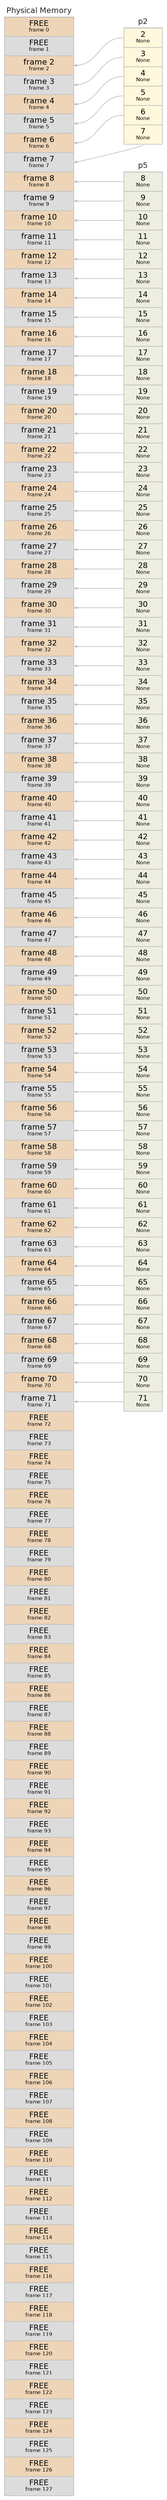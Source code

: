 digraph "memsim/graphs/paged4.json" {
	graph [fontname=x rankdir=RL ranksep=1.0]
	node [fontname=Helvetica fontsize=10 height=0.2 margin="0.04 0.04" shape=none width=0.4]
	edge [arrowsize=0.4]
	p2:0 -> physmem:2 [color=grey]
	p2:1 -> physmem:3 [color=grey]
	p2:2 -> physmem:4 [color=grey]
	p2:3 -> physmem:5 [color=grey]
	p2:4 -> physmem:6 [color=grey]
	p2:5 -> physmem:7 [color=grey]
	p5:0 -> physmem:8 [color=grey]
	p5:1 -> physmem:9 [color=grey]
	p5:2 -> physmem:10 [color=grey]
	p5:3 -> physmem:11 [color=grey]
	p5:4 -> physmem:12 [color=grey]
	p5:5 -> physmem:13 [color=grey]
	p5:6 -> physmem:14 [color=grey]
	p5:7 -> physmem:15 [color=grey]
	p5:8 -> physmem:16 [color=grey]
	p5:9 -> physmem:17 [color=grey]
	p5:10 -> physmem:18 [color=grey]
	p5:11 -> physmem:19 [color=grey]
	p5:12 -> physmem:20 [color=grey]
	p5:13 -> physmem:21 [color=grey]
	p5:14 -> physmem:22 [color=grey]
	p5:15 -> physmem:23 [color=grey]
	p5:16 -> physmem:24 [color=grey]
	p5:17 -> physmem:25 [color=grey]
	p5:18 -> physmem:26 [color=grey]
	p5:19 -> physmem:27 [color=grey]
	p5:20 -> physmem:28 [color=grey]
	p5:21 -> physmem:29 [color=grey]
	p5:22 -> physmem:30 [color=grey]
	p5:23 -> physmem:31 [color=grey]
	p5:24 -> physmem:32 [color=grey]
	p5:25 -> physmem:33 [color=grey]
	p5:26 -> physmem:34 [color=grey]
	p5:27 -> physmem:35 [color=grey]
	p5:28 -> physmem:36 [color=grey]
	p5:29 -> physmem:37 [color=grey]
	p5:30 -> physmem:38 [color=grey]
	p5:31 -> physmem:39 [color=grey]
	p5:32 -> physmem:40 [color=grey]
	p5:33 -> physmem:41 [color=grey]
	p5:34 -> physmem:42 [color=grey]
	p5:35 -> physmem:43 [color=grey]
	p5:36 -> physmem:44 [color=grey]
	p5:37 -> physmem:45 [color=grey]
	p5:38 -> physmem:46 [color=grey]
	p5:39 -> physmem:47 [color=grey]
	p5:40 -> physmem:48 [color=grey]
	p5:41 -> physmem:49 [color=grey]
	p5:42 -> physmem:50 [color=grey]
	p5:43 -> physmem:51 [color=grey]
	p5:44 -> physmem:52 [color=grey]
	p5:45 -> physmem:53 [color=grey]
	p5:46 -> physmem:54 [color=grey]
	p5:47 -> physmem:55 [color=grey]
	p5:48 -> physmem:56 [color=grey]
	p5:49 -> physmem:57 [color=grey]
	p5:50 -> physmem:58 [color=grey]
	p5:51 -> physmem:59 [color=grey]
	p5:52 -> physmem:60 [color=grey]
	p5:53 -> physmem:61 [color=grey]
	p5:54 -> physmem:62 [color=grey]
	p5:55 -> physmem:63 [color=grey]
	p5:56 -> physmem:64 [color=grey]
	p5:57 -> physmem:65 [color=grey]
	p5:58 -> physmem:66 [color=grey]
	p5:59 -> physmem:67 [color=grey]
	p5:60 -> physmem:68 [color=grey]
	p5:61 -> physmem:69 [color=grey]
	p5:62 -> physmem:70 [color=grey]
	p5:63 -> physmem:71 [color=grey]
	subgraph left {
		physmem [label=<<table border="0.1" cellborder="1" cellspacing="0"><TR><TD sides="b"><font face="helvetica" color="grey15" point-size="12">Physical Memory</font></TD></TR><tr><td align="text" color="grey" bgcolor="bisque2" height="30" width="60" port="0"><font point-size="12">FREE</font><br></br><font point-size="8">frame 0</font></td></tr><tr><td align="text" color="grey" bgcolor="gainsboro" height="30" width="60" port="1"><font point-size="12">FREE</font><br></br><font point-size="8">frame 1</font></td></tr><tr><td align="text" color="grey" bgcolor="bisque2" height="30" width="60" port="2"><font point-size="12">frame 2</font><br></br><font point-size="8">frame 2</font></td></tr><tr><td align="text" color="grey" bgcolor="gainsboro" height="30" width="60" port="3"><font point-size="12">frame 3</font><br></br><font point-size="8">frame 3</font></td></tr><tr><td align="text" color="grey" bgcolor="bisque2" height="30" width="60" port="4"><font point-size="12">frame 4</font><br></br><font point-size="8">frame 4</font></td></tr><tr><td align="text" color="grey" bgcolor="gainsboro" height="30" width="60" port="5"><font point-size="12">frame 5</font><br></br><font point-size="8">frame 5</font></td></tr><tr><td align="text" color="grey" bgcolor="bisque2" height="30" width="60" port="6"><font point-size="12">frame 6</font><br></br><font point-size="8">frame 6</font></td></tr><tr><td align="text" color="grey" bgcolor="gainsboro" height="30" width="60" port="7"><font point-size="12">frame 7</font><br></br><font point-size="8">frame 7</font></td></tr><tr><td align="text" color="grey" bgcolor="bisque2" height="30" width="60" port="8"><font point-size="12">frame 8</font><br></br><font point-size="8">frame 8</font></td></tr><tr><td align="text" color="grey" bgcolor="gainsboro" height="30" width="60" port="9"><font point-size="12">frame 9</font><br></br><font point-size="8">frame 9</font></td></tr><tr><td align="text" color="grey" bgcolor="bisque2" height="30" width="60" port="10"><font point-size="12">frame 10</font><br></br><font point-size="8">frame 10</font></td></tr><tr><td align="text" color="grey" bgcolor="gainsboro" height="30" width="60" port="11"><font point-size="12">frame 11</font><br></br><font point-size="8">frame 11</font></td></tr><tr><td align="text" color="grey" bgcolor="bisque2" height="30" width="60" port="12"><font point-size="12">frame 12</font><br></br><font point-size="8">frame 12</font></td></tr><tr><td align="text" color="grey" bgcolor="gainsboro" height="30" width="60" port="13"><font point-size="12">frame 13</font><br></br><font point-size="8">frame 13</font></td></tr><tr><td align="text" color="grey" bgcolor="bisque2" height="30" width="60" port="14"><font point-size="12">frame 14</font><br></br><font point-size="8">frame 14</font></td></tr><tr><td align="text" color="grey" bgcolor="gainsboro" height="30" width="60" port="15"><font point-size="12">frame 15</font><br></br><font point-size="8">frame 15</font></td></tr><tr><td align="text" color="grey" bgcolor="bisque2" height="30" width="60" port="16"><font point-size="12">frame 16</font><br></br><font point-size="8">frame 16</font></td></tr><tr><td align="text" color="grey" bgcolor="gainsboro" height="30" width="60" port="17"><font point-size="12">frame 17</font><br></br><font point-size="8">frame 17</font></td></tr><tr><td align="text" color="grey" bgcolor="bisque2" height="30" width="60" port="18"><font point-size="12">frame 18</font><br></br><font point-size="8">frame 18</font></td></tr><tr><td align="text" color="grey" bgcolor="gainsboro" height="30" width="60" port="19"><font point-size="12">frame 19</font><br></br><font point-size="8">frame 19</font></td></tr><tr><td align="text" color="grey" bgcolor="bisque2" height="30" width="60" port="20"><font point-size="12">frame 20</font><br></br><font point-size="8">frame 20</font></td></tr><tr><td align="text" color="grey" bgcolor="gainsboro" height="30" width="60" port="21"><font point-size="12">frame 21</font><br></br><font point-size="8">frame 21</font></td></tr><tr><td align="text" color="grey" bgcolor="bisque2" height="30" width="60" port="22"><font point-size="12">frame 22</font><br></br><font point-size="8">frame 22</font></td></tr><tr><td align="text" color="grey" bgcolor="gainsboro" height="30" width="60" port="23"><font point-size="12">frame 23</font><br></br><font point-size="8">frame 23</font></td></tr><tr><td align="text" color="grey" bgcolor="bisque2" height="30" width="60" port="24"><font point-size="12">frame 24</font><br></br><font point-size="8">frame 24</font></td></tr><tr><td align="text" color="grey" bgcolor="gainsboro" height="30" width="60" port="25"><font point-size="12">frame 25</font><br></br><font point-size="8">frame 25</font></td></tr><tr><td align="text" color="grey" bgcolor="bisque2" height="30" width="60" port="26"><font point-size="12">frame 26</font><br></br><font point-size="8">frame 26</font></td></tr><tr><td align="text" color="grey" bgcolor="gainsboro" height="30" width="60" port="27"><font point-size="12">frame 27</font><br></br><font point-size="8">frame 27</font></td></tr><tr><td align="text" color="grey" bgcolor="bisque2" height="30" width="60" port="28"><font point-size="12">frame 28</font><br></br><font point-size="8">frame 28</font></td></tr><tr><td align="text" color="grey" bgcolor="gainsboro" height="30" width="60" port="29"><font point-size="12">frame 29</font><br></br><font point-size="8">frame 29</font></td></tr><tr><td align="text" color="grey" bgcolor="bisque2" height="30" width="60" port="30"><font point-size="12">frame 30</font><br></br><font point-size="8">frame 30</font></td></tr><tr><td align="text" color="grey" bgcolor="gainsboro" height="30" width="60" port="31"><font point-size="12">frame 31</font><br></br><font point-size="8">frame 31</font></td></tr><tr><td align="text" color="grey" bgcolor="bisque2" height="30" width="60" port="32"><font point-size="12">frame 32</font><br></br><font point-size="8">frame 32</font></td></tr><tr><td align="text" color="grey" bgcolor="gainsboro" height="30" width="60" port="33"><font point-size="12">frame 33</font><br></br><font point-size="8">frame 33</font></td></tr><tr><td align="text" color="grey" bgcolor="bisque2" height="30" width="60" port="34"><font point-size="12">frame 34</font><br></br><font point-size="8">frame 34</font></td></tr><tr><td align="text" color="grey" bgcolor="gainsboro" height="30" width="60" port="35"><font point-size="12">frame 35</font><br></br><font point-size="8">frame 35</font></td></tr><tr><td align="text" color="grey" bgcolor="bisque2" height="30" width="60" port="36"><font point-size="12">frame 36</font><br></br><font point-size="8">frame 36</font></td></tr><tr><td align="text" color="grey" bgcolor="gainsboro" height="30" width="60" port="37"><font point-size="12">frame 37</font><br></br><font point-size="8">frame 37</font></td></tr><tr><td align="text" color="grey" bgcolor="bisque2" height="30" width="60" port="38"><font point-size="12">frame 38</font><br></br><font point-size="8">frame 38</font></td></tr><tr><td align="text" color="grey" bgcolor="gainsboro" height="30" width="60" port="39"><font point-size="12">frame 39</font><br></br><font point-size="8">frame 39</font></td></tr><tr><td align="text" color="grey" bgcolor="bisque2" height="30" width="60" port="40"><font point-size="12">frame 40</font><br></br><font point-size="8">frame 40</font></td></tr><tr><td align="text" color="grey" bgcolor="gainsboro" height="30" width="60" port="41"><font point-size="12">frame 41</font><br></br><font point-size="8">frame 41</font></td></tr><tr><td align="text" color="grey" bgcolor="bisque2" height="30" width="60" port="42"><font point-size="12">frame 42</font><br></br><font point-size="8">frame 42</font></td></tr><tr><td align="text" color="grey" bgcolor="gainsboro" height="30" width="60" port="43"><font point-size="12">frame 43</font><br></br><font point-size="8">frame 43</font></td></tr><tr><td align="text" color="grey" bgcolor="bisque2" height="30" width="60" port="44"><font point-size="12">frame 44</font><br></br><font point-size="8">frame 44</font></td></tr><tr><td align="text" color="grey" bgcolor="gainsboro" height="30" width="60" port="45"><font point-size="12">frame 45</font><br></br><font point-size="8">frame 45</font></td></tr><tr><td align="text" color="grey" bgcolor="bisque2" height="30" width="60" port="46"><font point-size="12">frame 46</font><br></br><font point-size="8">frame 46</font></td></tr><tr><td align="text" color="grey" bgcolor="gainsboro" height="30" width="60" port="47"><font point-size="12">frame 47</font><br></br><font point-size="8">frame 47</font></td></tr><tr><td align="text" color="grey" bgcolor="bisque2" height="30" width="60" port="48"><font point-size="12">frame 48</font><br></br><font point-size="8">frame 48</font></td></tr><tr><td align="text" color="grey" bgcolor="gainsboro" height="30" width="60" port="49"><font point-size="12">frame 49</font><br></br><font point-size="8">frame 49</font></td></tr><tr><td align="text" color="grey" bgcolor="bisque2" height="30" width="60" port="50"><font point-size="12">frame 50</font><br></br><font point-size="8">frame 50</font></td></tr><tr><td align="text" color="grey" bgcolor="gainsboro" height="30" width="60" port="51"><font point-size="12">frame 51</font><br></br><font point-size="8">frame 51</font></td></tr><tr><td align="text" color="grey" bgcolor="bisque2" height="30" width="60" port="52"><font point-size="12">frame 52</font><br></br><font point-size="8">frame 52</font></td></tr><tr><td align="text" color="grey" bgcolor="gainsboro" height="30" width="60" port="53"><font point-size="12">frame 53</font><br></br><font point-size="8">frame 53</font></td></tr><tr><td align="text" color="grey" bgcolor="bisque2" height="30" width="60" port="54"><font point-size="12">frame 54</font><br></br><font point-size="8">frame 54</font></td></tr><tr><td align="text" color="grey" bgcolor="gainsboro" height="30" width="60" port="55"><font point-size="12">frame 55</font><br></br><font point-size="8">frame 55</font></td></tr><tr><td align="text" color="grey" bgcolor="bisque2" height="30" width="60" port="56"><font point-size="12">frame 56</font><br></br><font point-size="8">frame 56</font></td></tr><tr><td align="text" color="grey" bgcolor="gainsboro" height="30" width="60" port="57"><font point-size="12">frame 57</font><br></br><font point-size="8">frame 57</font></td></tr><tr><td align="text" color="grey" bgcolor="bisque2" height="30" width="60" port="58"><font point-size="12">frame 58</font><br></br><font point-size="8">frame 58</font></td></tr><tr><td align="text" color="grey" bgcolor="gainsboro" height="30" width="60" port="59"><font point-size="12">frame 59</font><br></br><font point-size="8">frame 59</font></td></tr><tr><td align="text" color="grey" bgcolor="bisque2" height="30" width="60" port="60"><font point-size="12">frame 60</font><br></br><font point-size="8">frame 60</font></td></tr><tr><td align="text" color="grey" bgcolor="gainsboro" height="30" width="60" port="61"><font point-size="12">frame 61</font><br></br><font point-size="8">frame 61</font></td></tr><tr><td align="text" color="grey" bgcolor="bisque2" height="30" width="60" port="62"><font point-size="12">frame 62</font><br></br><font point-size="8">frame 62</font></td></tr><tr><td align="text" color="grey" bgcolor="gainsboro" height="30" width="60" port="63"><font point-size="12">frame 63</font><br></br><font point-size="8">frame 63</font></td></tr><tr><td align="text" color="grey" bgcolor="bisque2" height="30" width="60" port="64"><font point-size="12">frame 64</font><br></br><font point-size="8">frame 64</font></td></tr><tr><td align="text" color="grey" bgcolor="gainsboro" height="30" width="60" port="65"><font point-size="12">frame 65</font><br></br><font point-size="8">frame 65</font></td></tr><tr><td align="text" color="grey" bgcolor="bisque2" height="30" width="60" port="66"><font point-size="12">frame 66</font><br></br><font point-size="8">frame 66</font></td></tr><tr><td align="text" color="grey" bgcolor="gainsboro" height="30" width="60" port="67"><font point-size="12">frame 67</font><br></br><font point-size="8">frame 67</font></td></tr><tr><td align="text" color="grey" bgcolor="bisque2" height="30" width="60" port="68"><font point-size="12">frame 68</font><br></br><font point-size="8">frame 68</font></td></tr><tr><td align="text" color="grey" bgcolor="gainsboro" height="30" width="60" port="69"><font point-size="12">frame 69</font><br></br><font point-size="8">frame 69</font></td></tr><tr><td align="text" color="grey" bgcolor="bisque2" height="30" width="60" port="70"><font point-size="12">frame 70</font><br></br><font point-size="8">frame 70</font></td></tr><tr><td align="text" color="grey" bgcolor="gainsboro" height="30" width="60" port="71"><font point-size="12">frame 71</font><br></br><font point-size="8">frame 71</font></td></tr><tr><td align="text" color="grey" bgcolor="bisque2" height="30" width="60" port="72"><font point-size="12">FREE</font><br></br><font point-size="8">frame 72</font></td></tr><tr><td align="text" color="grey" bgcolor="gainsboro" height="30" width="60" port="73"><font point-size="12">FREE</font><br></br><font point-size="8">frame 73</font></td></tr><tr><td align="text" color="grey" bgcolor="bisque2" height="30" width="60" port="74"><font point-size="12">FREE</font><br></br><font point-size="8">frame 74</font></td></tr><tr><td align="text" color="grey" bgcolor="gainsboro" height="30" width="60" port="75"><font point-size="12">FREE</font><br></br><font point-size="8">frame 75</font></td></tr><tr><td align="text" color="grey" bgcolor="bisque2" height="30" width="60" port="76"><font point-size="12">FREE</font><br></br><font point-size="8">frame 76</font></td></tr><tr><td align="text" color="grey" bgcolor="gainsboro" height="30" width="60" port="77"><font point-size="12">FREE</font><br></br><font point-size="8">frame 77</font></td></tr><tr><td align="text" color="grey" bgcolor="bisque2" height="30" width="60" port="78"><font point-size="12">FREE</font><br></br><font point-size="8">frame 78</font></td></tr><tr><td align="text" color="grey" bgcolor="gainsboro" height="30" width="60" port="79"><font point-size="12">FREE</font><br></br><font point-size="8">frame 79</font></td></tr><tr><td align="text" color="grey" bgcolor="bisque2" height="30" width="60" port="80"><font point-size="12">FREE</font><br></br><font point-size="8">frame 80</font></td></tr><tr><td align="text" color="grey" bgcolor="gainsboro" height="30" width="60" port="81"><font point-size="12">FREE</font><br></br><font point-size="8">frame 81</font></td></tr><tr><td align="text" color="grey" bgcolor="bisque2" height="30" width="60" port="82"><font point-size="12">FREE</font><br></br><font point-size="8">frame 82</font></td></tr><tr><td align="text" color="grey" bgcolor="gainsboro" height="30" width="60" port="83"><font point-size="12">FREE</font><br></br><font point-size="8">frame 83</font></td></tr><tr><td align="text" color="grey" bgcolor="bisque2" height="30" width="60" port="84"><font point-size="12">FREE</font><br></br><font point-size="8">frame 84</font></td></tr><tr><td align="text" color="grey" bgcolor="gainsboro" height="30" width="60" port="85"><font point-size="12">FREE</font><br></br><font point-size="8">frame 85</font></td></tr><tr><td align="text" color="grey" bgcolor="bisque2" height="30" width="60" port="86"><font point-size="12">FREE</font><br></br><font point-size="8">frame 86</font></td></tr><tr><td align="text" color="grey" bgcolor="gainsboro" height="30" width="60" port="87"><font point-size="12">FREE</font><br></br><font point-size="8">frame 87</font></td></tr><tr><td align="text" color="grey" bgcolor="bisque2" height="30" width="60" port="88"><font point-size="12">FREE</font><br></br><font point-size="8">frame 88</font></td></tr><tr><td align="text" color="grey" bgcolor="gainsboro" height="30" width="60" port="89"><font point-size="12">FREE</font><br></br><font point-size="8">frame 89</font></td></tr><tr><td align="text" color="grey" bgcolor="bisque2" height="30" width="60" port="90"><font point-size="12">FREE</font><br></br><font point-size="8">frame 90</font></td></tr><tr><td align="text" color="grey" bgcolor="gainsboro" height="30" width="60" port="91"><font point-size="12">FREE</font><br></br><font point-size="8">frame 91</font></td></tr><tr><td align="text" color="grey" bgcolor="bisque2" height="30" width="60" port="92"><font point-size="12">FREE</font><br></br><font point-size="8">frame 92</font></td></tr><tr><td align="text" color="grey" bgcolor="gainsboro" height="30" width="60" port="93"><font point-size="12">FREE</font><br></br><font point-size="8">frame 93</font></td></tr><tr><td align="text" color="grey" bgcolor="bisque2" height="30" width="60" port="94"><font point-size="12">FREE</font><br></br><font point-size="8">frame 94</font></td></tr><tr><td align="text" color="grey" bgcolor="gainsboro" height="30" width="60" port="95"><font point-size="12">FREE</font><br></br><font point-size="8">frame 95</font></td></tr><tr><td align="text" color="grey" bgcolor="bisque2" height="30" width="60" port="96"><font point-size="12">FREE</font><br></br><font point-size="8">frame 96</font></td></tr><tr><td align="text" color="grey" bgcolor="gainsboro" height="30" width="60" port="97"><font point-size="12">FREE</font><br></br><font point-size="8">frame 97</font></td></tr><tr><td align="text" color="grey" bgcolor="bisque2" height="30" width="60" port="98"><font point-size="12">FREE</font><br></br><font point-size="8">frame 98</font></td></tr><tr><td align="text" color="grey" bgcolor="gainsboro" height="30" width="60" port="99"><font point-size="12">FREE</font><br></br><font point-size="8">frame 99</font></td></tr><tr><td align="text" color="grey" bgcolor="bisque2" height="30" width="60" port="100"><font point-size="12">FREE</font><br></br><font point-size="8">frame 100</font></td></tr><tr><td align="text" color="grey" bgcolor="gainsboro" height="30" width="60" port="101"><font point-size="12">FREE</font><br></br><font point-size="8">frame 101</font></td></tr><tr><td align="text" color="grey" bgcolor="bisque2" height="30" width="60" port="102"><font point-size="12">FREE</font><br></br><font point-size="8">frame 102</font></td></tr><tr><td align="text" color="grey" bgcolor="gainsboro" height="30" width="60" port="103"><font point-size="12">FREE</font><br></br><font point-size="8">frame 103</font></td></tr><tr><td align="text" color="grey" bgcolor="bisque2" height="30" width="60" port="104"><font point-size="12">FREE</font><br></br><font point-size="8">frame 104</font></td></tr><tr><td align="text" color="grey" bgcolor="gainsboro" height="30" width="60" port="105"><font point-size="12">FREE</font><br></br><font point-size="8">frame 105</font></td></tr><tr><td align="text" color="grey" bgcolor="bisque2" height="30" width="60" port="106"><font point-size="12">FREE</font><br></br><font point-size="8">frame 106</font></td></tr><tr><td align="text" color="grey" bgcolor="gainsboro" height="30" width="60" port="107"><font point-size="12">FREE</font><br></br><font point-size="8">frame 107</font></td></tr><tr><td align="text" color="grey" bgcolor="bisque2" height="30" width="60" port="108"><font point-size="12">FREE</font><br></br><font point-size="8">frame 108</font></td></tr><tr><td align="text" color="grey" bgcolor="gainsboro" height="30" width="60" port="109"><font point-size="12">FREE</font><br></br><font point-size="8">frame 109</font></td></tr><tr><td align="text" color="grey" bgcolor="bisque2" height="30" width="60" port="110"><font point-size="12">FREE</font><br></br><font point-size="8">frame 110</font></td></tr><tr><td align="text" color="grey" bgcolor="gainsboro" height="30" width="60" port="111"><font point-size="12">FREE</font><br></br><font point-size="8">frame 111</font></td></tr><tr><td align="text" color="grey" bgcolor="bisque2" height="30" width="60" port="112"><font point-size="12">FREE</font><br></br><font point-size="8">frame 112</font></td></tr><tr><td align="text" color="grey" bgcolor="gainsboro" height="30" width="60" port="113"><font point-size="12">FREE</font><br></br><font point-size="8">frame 113</font></td></tr><tr><td align="text" color="grey" bgcolor="bisque2" height="30" width="60" port="114"><font point-size="12">FREE</font><br></br><font point-size="8">frame 114</font></td></tr><tr><td align="text" color="grey" bgcolor="gainsboro" height="30" width="60" port="115"><font point-size="12">FREE</font><br></br><font point-size="8">frame 115</font></td></tr><tr><td align="text" color="grey" bgcolor="bisque2" height="30" width="60" port="116"><font point-size="12">FREE</font><br></br><font point-size="8">frame 116</font></td></tr><tr><td align="text" color="grey" bgcolor="gainsboro" height="30" width="60" port="117"><font point-size="12">FREE</font><br></br><font point-size="8">frame 117</font></td></tr><tr><td align="text" color="grey" bgcolor="bisque2" height="30" width="60" port="118"><font point-size="12">FREE</font><br></br><font point-size="8">frame 118</font></td></tr><tr><td align="text" color="grey" bgcolor="gainsboro" height="30" width="60" port="119"><font point-size="12">FREE</font><br></br><font point-size="8">frame 119</font></td></tr><tr><td align="text" color="grey" bgcolor="bisque2" height="30" width="60" port="120"><font point-size="12">FREE</font><br></br><font point-size="8">frame 120</font></td></tr><tr><td align="text" color="grey" bgcolor="gainsboro" height="30" width="60" port="121"><font point-size="12">FREE</font><br></br><font point-size="8">frame 121</font></td></tr><tr><td align="text" color="grey" bgcolor="bisque2" height="30" width="60" port="122"><font point-size="12">FREE</font><br></br><font point-size="8">frame 122</font></td></tr><tr><td align="text" color="grey" bgcolor="gainsboro" height="30" width="60" port="123"><font point-size="12">FREE</font><br></br><font point-size="8">frame 123</font></td></tr><tr><td align="text" color="grey" bgcolor="bisque2" height="30" width="60" port="124"><font point-size="12">FREE</font><br></br><font point-size="8">frame 124</font></td></tr><tr><td align="text" color="grey" bgcolor="gainsboro" height="30" width="60" port="125"><font point-size="12">FREE</font><br></br><font point-size="8">frame 125</font></td></tr><tr><td align="text" color="grey" bgcolor="bisque2" height="30" width="60" port="126"><font point-size="12">FREE</font><br></br><font point-size="8">frame 126</font></td></tr><tr><td align="text" color="grey" bgcolor="gainsboro" height="30" width="60" port="127"><font point-size="12">FREE</font><br></br><font point-size="8">frame 127</font></td></tr></table>>]
		rank=sink
	}
	subgraph right {
		p2 [label=<<table border="0.1" cellborder="1" cellspacing="0"><TR><TD sides="b"><font face="helvetica" color="grey15" point-size="12">p2</font></TD></TR><tr><td align="text" color="grey" bgcolor="cornsilk" height="30" width="60" port="0"><font point-size="12">2</font><br></br><font point-size="8">None</font></td></tr><tr><td align="text" color="grey" bgcolor="cornsilk" height="30" width="60" port="1"><font point-size="12">3</font><br></br><font point-size="8">None</font></td></tr><tr><td align="text" color="grey" bgcolor="cornsilk" height="30" width="60" port="2"><font point-size="12">4</font><br></br><font point-size="8">None</font></td></tr><tr><td align="text" color="grey" bgcolor="cornsilk" height="30" width="60" port="3"><font point-size="12">5</font><br></br><font point-size="8">None</font></td></tr><tr><td align="text" color="grey" bgcolor="cornsilk" height="30" width="60" port="4"><font point-size="12">6</font><br></br><font point-size="8">None</font></td></tr><tr><td align="text" color="grey" bgcolor="cornsilk" height="30" width="60" port="5"><font point-size="12">7</font><br></br><font point-size="8">None</font></td></tr></table>>]
		p5 [label=<<table border="0.1" cellborder="1" cellspacing="0"><TR><TD sides="b"><font face="helvetica" color="grey15" point-size="12">p5</font></TD></TR><tr><td align="text" color="grey" bgcolor="ivory2" height="30" width="60" port="0"><font point-size="12">8</font><br></br><font point-size="8">None</font></td></tr><tr><td align="text" color="grey" bgcolor="ivory2" height="30" width="60" port="1"><font point-size="12">9</font><br></br><font point-size="8">None</font></td></tr><tr><td align="text" color="grey" bgcolor="ivory2" height="30" width="60" port="2"><font point-size="12">10</font><br></br><font point-size="8">None</font></td></tr><tr><td align="text" color="grey" bgcolor="ivory2" height="30" width="60" port="3"><font point-size="12">11</font><br></br><font point-size="8">None</font></td></tr><tr><td align="text" color="grey" bgcolor="ivory2" height="30" width="60" port="4"><font point-size="12">12</font><br></br><font point-size="8">None</font></td></tr><tr><td align="text" color="grey" bgcolor="ivory2" height="30" width="60" port="5"><font point-size="12">13</font><br></br><font point-size="8">None</font></td></tr><tr><td align="text" color="grey" bgcolor="ivory2" height="30" width="60" port="6"><font point-size="12">14</font><br></br><font point-size="8">None</font></td></tr><tr><td align="text" color="grey" bgcolor="ivory2" height="30" width="60" port="7"><font point-size="12">15</font><br></br><font point-size="8">None</font></td></tr><tr><td align="text" color="grey" bgcolor="ivory2" height="30" width="60" port="8"><font point-size="12">16</font><br></br><font point-size="8">None</font></td></tr><tr><td align="text" color="grey" bgcolor="ivory2" height="30" width="60" port="9"><font point-size="12">17</font><br></br><font point-size="8">None</font></td></tr><tr><td align="text" color="grey" bgcolor="ivory2" height="30" width="60" port="10"><font point-size="12">18</font><br></br><font point-size="8">None</font></td></tr><tr><td align="text" color="grey" bgcolor="ivory2" height="30" width="60" port="11"><font point-size="12">19</font><br></br><font point-size="8">None</font></td></tr><tr><td align="text" color="grey" bgcolor="ivory2" height="30" width="60" port="12"><font point-size="12">20</font><br></br><font point-size="8">None</font></td></tr><tr><td align="text" color="grey" bgcolor="ivory2" height="30" width="60" port="13"><font point-size="12">21</font><br></br><font point-size="8">None</font></td></tr><tr><td align="text" color="grey" bgcolor="ivory2" height="30" width="60" port="14"><font point-size="12">22</font><br></br><font point-size="8">None</font></td></tr><tr><td align="text" color="grey" bgcolor="ivory2" height="30" width="60" port="15"><font point-size="12">23</font><br></br><font point-size="8">None</font></td></tr><tr><td align="text" color="grey" bgcolor="ivory2" height="30" width="60" port="16"><font point-size="12">24</font><br></br><font point-size="8">None</font></td></tr><tr><td align="text" color="grey" bgcolor="ivory2" height="30" width="60" port="17"><font point-size="12">25</font><br></br><font point-size="8">None</font></td></tr><tr><td align="text" color="grey" bgcolor="ivory2" height="30" width="60" port="18"><font point-size="12">26</font><br></br><font point-size="8">None</font></td></tr><tr><td align="text" color="grey" bgcolor="ivory2" height="30" width="60" port="19"><font point-size="12">27</font><br></br><font point-size="8">None</font></td></tr><tr><td align="text" color="grey" bgcolor="ivory2" height="30" width="60" port="20"><font point-size="12">28</font><br></br><font point-size="8">None</font></td></tr><tr><td align="text" color="grey" bgcolor="ivory2" height="30" width="60" port="21"><font point-size="12">29</font><br></br><font point-size="8">None</font></td></tr><tr><td align="text" color="grey" bgcolor="ivory2" height="30" width="60" port="22"><font point-size="12">30</font><br></br><font point-size="8">None</font></td></tr><tr><td align="text" color="grey" bgcolor="ivory2" height="30" width="60" port="23"><font point-size="12">31</font><br></br><font point-size="8">None</font></td></tr><tr><td align="text" color="grey" bgcolor="ivory2" height="30" width="60" port="24"><font point-size="12">32</font><br></br><font point-size="8">None</font></td></tr><tr><td align="text" color="grey" bgcolor="ivory2" height="30" width="60" port="25"><font point-size="12">33</font><br></br><font point-size="8">None</font></td></tr><tr><td align="text" color="grey" bgcolor="ivory2" height="30" width="60" port="26"><font point-size="12">34</font><br></br><font point-size="8">None</font></td></tr><tr><td align="text" color="grey" bgcolor="ivory2" height="30" width="60" port="27"><font point-size="12">35</font><br></br><font point-size="8">None</font></td></tr><tr><td align="text" color="grey" bgcolor="ivory2" height="30" width="60" port="28"><font point-size="12">36</font><br></br><font point-size="8">None</font></td></tr><tr><td align="text" color="grey" bgcolor="ivory2" height="30" width="60" port="29"><font point-size="12">37</font><br></br><font point-size="8">None</font></td></tr><tr><td align="text" color="grey" bgcolor="ivory2" height="30" width="60" port="30"><font point-size="12">38</font><br></br><font point-size="8">None</font></td></tr><tr><td align="text" color="grey" bgcolor="ivory2" height="30" width="60" port="31"><font point-size="12">39</font><br></br><font point-size="8">None</font></td></tr><tr><td align="text" color="grey" bgcolor="ivory2" height="30" width="60" port="32"><font point-size="12">40</font><br></br><font point-size="8">None</font></td></tr><tr><td align="text" color="grey" bgcolor="ivory2" height="30" width="60" port="33"><font point-size="12">41</font><br></br><font point-size="8">None</font></td></tr><tr><td align="text" color="grey" bgcolor="ivory2" height="30" width="60" port="34"><font point-size="12">42</font><br></br><font point-size="8">None</font></td></tr><tr><td align="text" color="grey" bgcolor="ivory2" height="30" width="60" port="35"><font point-size="12">43</font><br></br><font point-size="8">None</font></td></tr><tr><td align="text" color="grey" bgcolor="ivory2" height="30" width="60" port="36"><font point-size="12">44</font><br></br><font point-size="8">None</font></td></tr><tr><td align="text" color="grey" bgcolor="ivory2" height="30" width="60" port="37"><font point-size="12">45</font><br></br><font point-size="8">None</font></td></tr><tr><td align="text" color="grey" bgcolor="ivory2" height="30" width="60" port="38"><font point-size="12">46</font><br></br><font point-size="8">None</font></td></tr><tr><td align="text" color="grey" bgcolor="ivory2" height="30" width="60" port="39"><font point-size="12">47</font><br></br><font point-size="8">None</font></td></tr><tr><td align="text" color="grey" bgcolor="ivory2" height="30" width="60" port="40"><font point-size="12">48</font><br></br><font point-size="8">None</font></td></tr><tr><td align="text" color="grey" bgcolor="ivory2" height="30" width="60" port="41"><font point-size="12">49</font><br></br><font point-size="8">None</font></td></tr><tr><td align="text" color="grey" bgcolor="ivory2" height="30" width="60" port="42"><font point-size="12">50</font><br></br><font point-size="8">None</font></td></tr><tr><td align="text" color="grey" bgcolor="ivory2" height="30" width="60" port="43"><font point-size="12">51</font><br></br><font point-size="8">None</font></td></tr><tr><td align="text" color="grey" bgcolor="ivory2" height="30" width="60" port="44"><font point-size="12">52</font><br></br><font point-size="8">None</font></td></tr><tr><td align="text" color="grey" bgcolor="ivory2" height="30" width="60" port="45"><font point-size="12">53</font><br></br><font point-size="8">None</font></td></tr><tr><td align="text" color="grey" bgcolor="ivory2" height="30" width="60" port="46"><font point-size="12">54</font><br></br><font point-size="8">None</font></td></tr><tr><td align="text" color="grey" bgcolor="ivory2" height="30" width="60" port="47"><font point-size="12">55</font><br></br><font point-size="8">None</font></td></tr><tr><td align="text" color="grey" bgcolor="ivory2" height="30" width="60" port="48"><font point-size="12">56</font><br></br><font point-size="8">None</font></td></tr><tr><td align="text" color="grey" bgcolor="ivory2" height="30" width="60" port="49"><font point-size="12">57</font><br></br><font point-size="8">None</font></td></tr><tr><td align="text" color="grey" bgcolor="ivory2" height="30" width="60" port="50"><font point-size="12">58</font><br></br><font point-size="8">None</font></td></tr><tr><td align="text" color="grey" bgcolor="ivory2" height="30" width="60" port="51"><font point-size="12">59</font><br></br><font point-size="8">None</font></td></tr><tr><td align="text" color="grey" bgcolor="ivory2" height="30" width="60" port="52"><font point-size="12">60</font><br></br><font point-size="8">None</font></td></tr><tr><td align="text" color="grey" bgcolor="ivory2" height="30" width="60" port="53"><font point-size="12">61</font><br></br><font point-size="8">None</font></td></tr><tr><td align="text" color="grey" bgcolor="ivory2" height="30" width="60" port="54"><font point-size="12">62</font><br></br><font point-size="8">None</font></td></tr><tr><td align="text" color="grey" bgcolor="ivory2" height="30" width="60" port="55"><font point-size="12">63</font><br></br><font point-size="8">None</font></td></tr><tr><td align="text" color="grey" bgcolor="ivory2" height="30" width="60" port="56"><font point-size="12">64</font><br></br><font point-size="8">None</font></td></tr><tr><td align="text" color="grey" bgcolor="ivory2" height="30" width="60" port="57"><font point-size="12">65</font><br></br><font point-size="8">None</font></td></tr><tr><td align="text" color="grey" bgcolor="ivory2" height="30" width="60" port="58"><font point-size="12">66</font><br></br><font point-size="8">None</font></td></tr><tr><td align="text" color="grey" bgcolor="ivory2" height="30" width="60" port="59"><font point-size="12">67</font><br></br><font point-size="8">None</font></td></tr><tr><td align="text" color="grey" bgcolor="ivory2" height="30" width="60" port="60"><font point-size="12">68</font><br></br><font point-size="8">None</font></td></tr><tr><td align="text" color="grey" bgcolor="ivory2" height="30" width="60" port="61"><font point-size="12">69</font><br></br><font point-size="8">None</font></td></tr><tr><td align="text" color="grey" bgcolor="ivory2" height="30" width="60" port="62"><font point-size="12">70</font><br></br><font point-size="8">None</font></td></tr><tr><td align="text" color="grey" bgcolor="ivory2" height="30" width="60" port="63"><font point-size="12">71</font><br></br><font point-size="8">None</font></td></tr></table>>]
		rank=source
	}
}
